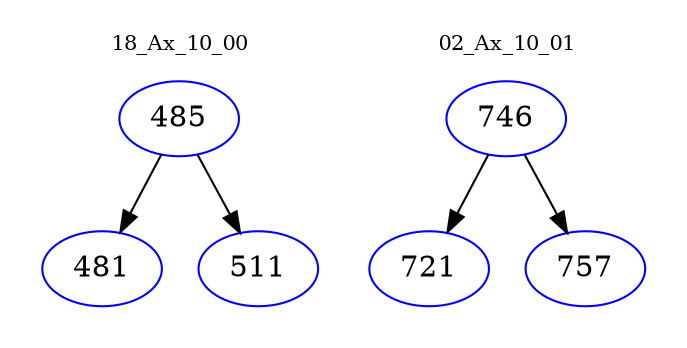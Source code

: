 digraph{
subgraph cluster_0 {
color = white
label = "18_Ax_10_00";
fontsize=10;
T0_485 [label="485", color="blue"]
T0_485 -> T0_481 [color="black"]
T0_481 [label="481", color="blue"]
T0_485 -> T0_511 [color="black"]
T0_511 [label="511", color="blue"]
}
subgraph cluster_1 {
color = white
label = "02_Ax_10_01";
fontsize=10;
T1_746 [label="746", color="blue"]
T1_746 -> T1_721 [color="black"]
T1_721 [label="721", color="blue"]
T1_746 -> T1_757 [color="black"]
T1_757 [label="757", color="blue"]
}
}

